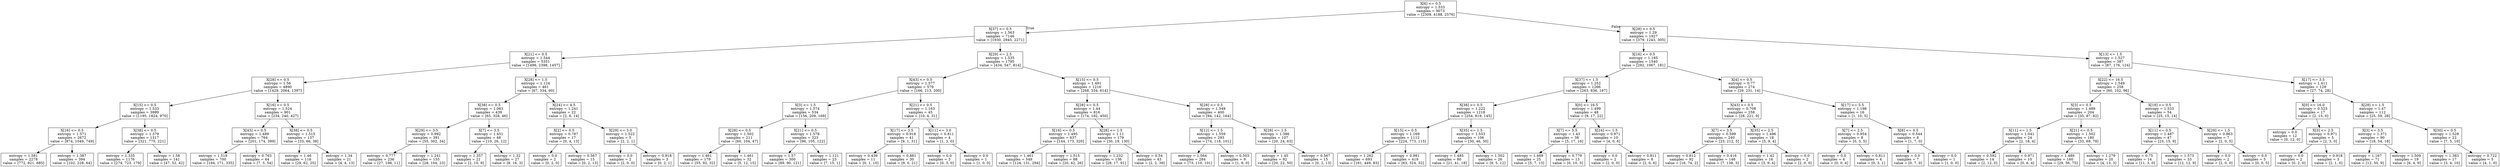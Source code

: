 digraph Tree {
node [shape=box] ;
0 [label="X[6] <= 0.5\nentropy = 1.533\nsamples = 9073\nvalue = [2309, 4188, 2576]"] ;
1 [label="X[37] <= 0.5\nentropy = 1.563\nsamples = 7146\nvalue = [1930, 2945, 2271]"] ;
0 -> 1 [labeldistance=2.5, labelangle=45, headlabel="True"] ;
2 [label="X[21] <= 0.5\nentropy = 1.544\nsamples = 5351\nvalue = [1496, 2398, 1457]"] ;
1 -> 2 ;
3 [label="X[28] <= 0.5\nentropy = 1.56\nsamples = 4890\nvalue = [1429, 2064, 1397]"] ;
2 -> 3 ;
4 [label="X[15] <= 0.5\nentropy = 1.533\nsamples = 3989\nvalue = [1195, 1824, 970]"] ;
3 -> 4 ;
5 [label="X[16] <= 0.5\nentropy = 1.571\nsamples = 2672\nvalue = [874, 1049, 749]"] ;
4 -> 5 ;
6 [label="entropy = 1.581\nsamples = 2278\nvalue = [772, 821, 685]"] ;
5 -> 6 ;
7 [label="entropy = 1.387\nsamples = 394\nvalue = [102, 228, 64]"] ;
5 -> 7 ;
8 [label="X[38] <= 0.5\nentropy = 1.379\nsamples = 1317\nvalue = [321, 775, 221]"] ;
4 -> 8 ;
9 [label="entropy = 1.335\nsamples = 1176\nvalue = [274, 723, 179]"] ;
8 -> 9 ;
10 [label="entropy = 1.58\nsamples = 141\nvalue = [47, 52, 42]"] ;
8 -> 10 ;
11 [label="X[16] <= 0.5\nentropy = 1.524\nsamples = 901\nvalue = [234, 240, 427]"] ;
3 -> 11 ;
12 [label="X[43] <= 0.5\nentropy = 1.489\nsamples = 764\nvalue = [201, 174, 389]"] ;
11 -> 12 ;
13 [label="entropy = 1.519\nsamples = 700\nvalue = [194, 171, 335]"] ;
12 -> 13 ;
14 [label="entropy = 0.763\nsamples = 64\nvalue = [7, 3, 54]"] ;
12 -> 14 ;
15 [label="X[38] <= 0.5\nentropy = 1.515\nsamples = 137\nvalue = [33, 66, 38]"] ;
11 -> 15 ;
16 [label="entropy = 1.46\nsamples = 116\nvalue = [29, 62, 25]"] ;
15 -> 16 ;
17 [label="entropy = 1.34\nsamples = 21\nvalue = [4, 4, 13]"] ;
15 -> 17 ;
18 [label="X[28] <= 1.5\nentropy = 1.124\nsamples = 461\nvalue = [67, 334, 60]"] ;
2 -> 18 ;
19 [label="X[38] <= 0.5\nentropy = 1.063\nsamples = 439\nvalue = [65, 328, 46]"] ;
18 -> 19 ;
20 [label="X[29] <= 3.5\nentropy = 0.992\nsamples = 391\nvalue = [55, 302, 34]"] ;
19 -> 20 ;
21 [label="entropy = 0.777\nsamples = 236\nvalue = [27, 198, 11]"] ;
20 -> 21 ;
22 [label="entropy = 1.241\nsamples = 155\nvalue = [28, 104, 23]"] ;
20 -> 22 ;
23 [label="X[7] <= 3.5\nentropy = 1.451\nsamples = 48\nvalue = [10, 26, 12]"] ;
19 -> 23 ;
24 [label="entropy = 1.357\nsamples = 21\nvalue = [2, 10, 9]"] ;
23 -> 24 ;
25 [label="entropy = 1.32\nsamples = 27\nvalue = [8, 16, 3]"] ;
23 -> 25 ;
26 [label="X[24] <= 4.5\nentropy = 1.241\nsamples = 22\nvalue = [2, 6, 14]"] ;
18 -> 26 ;
27 [label="X[2] <= 0.5\nentropy = 0.787\nsamples = 17\nvalue = [0, 4, 13]"] ;
26 -> 27 ;
28 [label="entropy = 0.0\nsamples = 2\nvalue = [0, 2, 0]"] ;
27 -> 28 ;
29 [label="entropy = 0.567\nsamples = 15\nvalue = [0, 2, 13]"] ;
27 -> 29 ;
30 [label="X[29] <= 3.0\nentropy = 1.522\nsamples = 5\nvalue = [2, 2, 1]"] ;
26 -> 30 ;
31 [label="entropy = 0.0\nsamples = 2\nvalue = [2, 0, 0]"] ;
30 -> 31 ;
32 [label="entropy = 0.918\nsamples = 3\nvalue = [0, 2, 1]"] ;
30 -> 32 ;
33 [label="X[29] <= 2.5\nentropy = 1.535\nsamples = 1795\nvalue = [434, 547, 814]"] ;
1 -> 33 ;
34 [label="X[43] <= 0.5\nentropy = 1.577\nsamples = 579\nvalue = [166, 213, 200]"] ;
33 -> 34 ;
35 [label="X[3] <= 1.5\nentropy = 1.574\nsamples = 534\nvalue = [156, 209, 169]"] ;
34 -> 35 ;
36 [label="X[28] <= 0.5\nentropy = 1.502\nsamples = 211\nvalue = [60, 104, 47]"] ;
35 -> 36 ;
37 [label="entropy = 1.461\nsamples = 179\nvalue = [55, 92, 32]"] ;
36 -> 37 ;
38 [label="entropy = 1.461\nsamples = 32\nvalue = [5, 12, 15]"] ;
36 -> 38 ;
39 [label="X[21] <= 0.5\nentropy = 1.578\nsamples = 323\nvalue = [96, 105, 122]"] ;
35 -> 39 ;
40 [label="entropy = 1.57\nsamples = 300\nvalue = [89, 90, 121]"] ;
39 -> 40 ;
41 [label="entropy = 1.121\nsamples = 23\nvalue = [7, 15, 1]"] ;
39 -> 41 ;
42 [label="X[21] <= 0.5\nentropy = 1.163\nsamples = 45\nvalue = [10, 4, 31]"] ;
34 -> 42 ;
43 [label="X[17] <= 3.5\nentropy = 0.916\nsamples = 41\nvalue = [9, 1, 31]"] ;
42 -> 43 ;
44 [label="entropy = 0.439\nsamples = 11\nvalue = [0, 1, 10]"] ;
43 -> 44 ;
45 [label="entropy = 0.881\nsamples = 30\nvalue = [9, 0, 21]"] ;
43 -> 45 ;
46 [label="X[11] <= 3.0\nentropy = 0.811\nsamples = 4\nvalue = [1, 3, 0]"] ;
42 -> 46 ;
47 [label="entropy = 0.0\nsamples = 3\nvalue = [0, 3, 0]"] ;
46 -> 47 ;
48 [label="entropy = 0.0\nsamples = 1\nvalue = [1, 0, 0]"] ;
46 -> 48 ;
49 [label="X[15] <= 0.5\nentropy = 1.491\nsamples = 1216\nvalue = [268, 334, 614]"] ;
33 -> 49 ;
50 [label="X[28] <= 0.5\nentropy = 1.44\nsamples = 816\nvalue = [174, 192, 450]"] ;
49 -> 50 ;
51 [label="X[16] <= 0.5\nentropy = 1.495\nsamples = 637\nvalue = [144, 173, 320]"] ;
50 -> 51 ;
52 [label="entropy = 1.461\nsamples = 549\nvalue = [124, 131, 294]"] ;
51 -> 52 ;
53 [label="entropy = 1.515\nsamples = 88\nvalue = [20, 42, 26]"] ;
51 -> 53 ;
54 [label="X[28] <= 1.5\nentropy = 1.11\nsamples = 179\nvalue = [30, 19, 130]"] ;
50 -> 54 ;
55 [label="entropy = 1.232\nsamples = 136\nvalue = [28, 17, 91]"] ;
54 -> 55 ;
56 [label="entropy = 0.54\nsamples = 43\nvalue = [2, 2, 39]"] ;
54 -> 56 ;
57 [label="X[28] <= 0.5\nentropy = 1.549\nsamples = 400\nvalue = [94, 142, 164]"] ;
49 -> 57 ;
58 [label="X[12] <= 1.5\nentropy = 1.559\nsamples = 293\nvalue = [74, 118, 101]"] ;
57 -> 58 ;
59 [label="entropy = 1.564\nsamples = 284\nvalue = [73, 110, 101]"] ;
58 -> 59 ;
60 [label="entropy = 0.503\nsamples = 9\nvalue = [1, 8, 0]"] ;
58 -> 60 ;
61 [label="X[28] <= 1.5\nentropy = 1.386\nsamples = 107\nvalue = [20, 24, 63]"] ;
57 -> 61 ;
62 [label="entropy = 1.45\nsamples = 92\nvalue = [20, 22, 50]"] ;
61 -> 62 ;
63 [label="entropy = 0.567\nsamples = 15\nvalue = [0, 2, 13]"] ;
61 -> 63 ;
64 [label="X[28] <= 0.5\nentropy = 1.29\nsamples = 1927\nvalue = [379, 1243, 305]"] ;
0 -> 64 [labeldistance=2.5, labelangle=-45, headlabel="False"] ;
65 [label="X[16] <= 0.5\nentropy = 1.185\nsamples = 1540\nvalue = [292, 1067, 181]"] ;
64 -> 65 ;
66 [label="X[37] <= 1.5\nentropy = 1.252\nsamples = 1266\nvalue = [263, 836, 167]"] ;
65 -> 66 ;
67 [label="X[38] <= 0.5\nentropy = 1.222\nsamples = 1218\nvalue = [254, 819, 145]"] ;
66 -> 67 ;
68 [label="X[15] <= 0.5\nentropy = 1.169\nsamples = 1112\nvalue = [224, 773, 115]"] ;
67 -> 68 ;
69 [label="entropy = 1.262\nsamples = 693\nvalue = [161, 449, 83]"] ;
68 -> 69 ;
70 [label="entropy = 0.981\nsamples = 419\nvalue = [63, 324, 32]"] ;
68 -> 70 ;
71 [label="X[35] <= 1.5\nentropy = 1.553\nsamples = 106\nvalue = [30, 46, 30]"] ;
67 -> 71 ;
72 [label="entropy = 1.485\nsamples = 80\nvalue = [21, 41, 18]"] ;
71 -> 72 ;
73 [label="entropy = 1.502\nsamples = 26\nvalue = [9, 5, 12]"] ;
71 -> 73 ;
74 [label="X[0] <= 16.5\nentropy = 1.499\nsamples = 48\nvalue = [9, 17, 22]"] ;
66 -> 74 ;
75 [label="X[7] <= 5.5\nentropy = 1.43\nsamples = 38\nvalue = [5, 17, 16]"] ;
74 -> 75 ;
76 [label="entropy = 1.469\nsamples = 25\nvalue = [5, 7, 13]"] ;
75 -> 76 ;
77 [label="entropy = 0.779\nsamples = 13\nvalue = [0, 10, 3]"] ;
75 -> 77 ;
78 [label="X[24] <= 1.5\nentropy = 0.971\nsamples = 10\nvalue = [4, 0, 6]"] ;
74 -> 78 ;
79 [label="entropy = 0.0\nsamples = 2\nvalue = [2, 0, 0]"] ;
78 -> 79 ;
80 [label="entropy = 0.811\nsamples = 8\nvalue = [2, 0, 6]"] ;
78 -> 80 ;
81 [label="X[4] <= 0.5\nentropy = 0.77\nsamples = 274\nvalue = [29, 231, 14]"] ;
65 -> 81 ;
82 [label="X[43] <= 0.5\nentropy = 0.708\nsamples = 258\nvalue = [28, 221, 9]"] ;
81 -> 82 ;
83 [label="X[7] <= 3.5\nentropy = 0.599\nsamples = 240\nvalue = [23, 212, 5]"] ;
82 -> 83 ;
84 [label="entropy = 0.812\nsamples = 92\nvalue = [16, 74, 2]"] ;
83 -> 84 ;
85 [label="entropy = 0.416\nsamples = 148\nvalue = [7, 138, 3]"] ;
83 -> 85 ;
86 [label="X[35] <= 2.5\nentropy = 1.496\nsamples = 18\nvalue = [5, 9, 4]"] ;
82 -> 86 ;
87 [label="entropy = 1.42\nsamples = 16\nvalue = [3, 9, 4]"] ;
86 -> 87 ;
88 [label="entropy = 0.0\nsamples = 2\nvalue = [2, 0, 0]"] ;
86 -> 88 ;
89 [label="X[17] <= 5.5\nentropy = 1.198\nsamples = 16\nvalue = [1, 10, 5]"] ;
81 -> 89 ;
90 [label="X[7] <= 2.5\nentropy = 0.954\nsamples = 8\nvalue = [0, 3, 5]"] ;
89 -> 90 ;
91 [label="entropy = 0.0\nsamples = 4\nvalue = [0, 0, 4]"] ;
90 -> 91 ;
92 [label="entropy = 0.811\nsamples = 4\nvalue = [0, 3, 1]"] ;
90 -> 92 ;
93 [label="X[8] <= 0.5\nentropy = 0.544\nsamples = 8\nvalue = [1, 7, 0]"] ;
89 -> 93 ;
94 [label="entropy = 0.0\nsamples = 7\nvalue = [0, 7, 0]"] ;
93 -> 94 ;
95 [label="entropy = 0.0\nsamples = 1\nvalue = [1, 0, 0]"] ;
93 -> 95 ;
96 [label="X[13] <= 1.5\nentropy = 1.527\nsamples = 387\nvalue = [87, 176, 124]"] ;
64 -> 96 ;
97 [label="X[22] <= 16.5\nentropy = 1.549\nsamples = 258\nvalue = [60, 102, 96]"] ;
96 -> 97 ;
98 [label="X[3] <= 0.5\nentropy = 1.489\nsamples = 204\nvalue = [35, 87, 82]"] ;
97 -> 98 ;
99 [label="X[11] <= 1.5\nentropy = 1.041\nsamples = 24\nvalue = [2, 18, 4]"] ;
98 -> 99 ;
100 [label="entropy = 0.592\nsamples = 14\nvalue = [2, 12, 0]"] ;
99 -> 100 ;
101 [label="entropy = 0.971\nsamples = 10\nvalue = [0, 6, 4]"] ;
99 -> 101 ;
102 [label="X[21] <= 0.5\nentropy = 1.502\nsamples = 180\nvalue = [33, 69, 78]"] ;
98 -> 102 ;
103 [label="entropy = 1.489\nsamples = 160\nvalue = [29, 56, 75]"] ;
102 -> 103 ;
104 [label="entropy = 1.279\nsamples = 20\nvalue = [4, 13, 3]"] ;
102 -> 104 ;
105 [label="X[18] <= 0.5\nentropy = 1.533\nsamples = 54\nvalue = [25, 15, 14]"] ;
97 -> 105 ;
106 [label="X[11] <= 0.5\nentropy = 1.487\nsamples = 47\nvalue = [23, 15, 9]"] ;
105 -> 106 ;
107 [label="entropy = 0.75\nsamples = 14\nvalue = [11, 3, 0]"] ;
106 -> 107 ;
108 [label="entropy = 1.573\nsamples = 33\nvalue = [12, 12, 9]"] ;
106 -> 108 ;
109 [label="X[29] <= 1.5\nentropy = 0.863\nsamples = 7\nvalue = [2, 0, 5]"] ;
105 -> 109 ;
110 [label="entropy = 0.0\nsamples = 2\nvalue = [2, 0, 0]"] ;
109 -> 110 ;
111 [label="entropy = 0.0\nsamples = 5\nvalue = [0, 0, 5]"] ;
109 -> 111 ;
112 [label="X[17] <= 3.5\nentropy = 1.411\nsamples = 129\nvalue = [27, 74, 28]"] ;
96 -> 112 ;
113 [label="X[0] <= 16.0\nentropy = 0.523\nsamples = 17\nvalue = [2, 15, 0]"] ;
112 -> 113 ;
114 [label="entropy = 0.0\nsamples = 12\nvalue = [0, 12, 0]"] ;
113 -> 114 ;
115 [label="X[3] <= 2.5\nentropy = 0.971\nsamples = 5\nvalue = [2, 3, 0]"] ;
113 -> 115 ;
116 [label="entropy = 0.0\nsamples = 2\nvalue = [0, 2, 0]"] ;
115 -> 116 ;
117 [label="entropy = 0.918\nsamples = 3\nvalue = [2, 1, 0]"] ;
115 -> 117 ;
118 [label="X[28] <= 1.5\nentropy = 1.47\nsamples = 112\nvalue = [25, 59, 28]"] ;
112 -> 118 ;
119 [label="X[3] <= 3.5\nentropy = 1.371\nsamples = 90\nvalue = [18, 54, 18]"] ;
118 -> 119 ;
120 [label="entropy = 1.167\nsamples = 71\nvalue = [12, 50, 9]"] ;
119 -> 120 ;
121 [label="entropy = 1.509\nsamples = 19\nvalue = [6, 4, 9]"] ;
119 -> 121 ;
122 [label="X[30] <= 0.5\nentropy = 1.529\nsamples = 22\nvalue = [7, 5, 10]"] ;
118 -> 122 ;
123 [label="entropy = 1.383\nsamples = 17\nvalue = [3, 4, 10]"] ;
122 -> 123 ;
124 [label="entropy = 0.722\nsamples = 5\nvalue = [4, 1, 0]"] ;
122 -> 124 ;
}